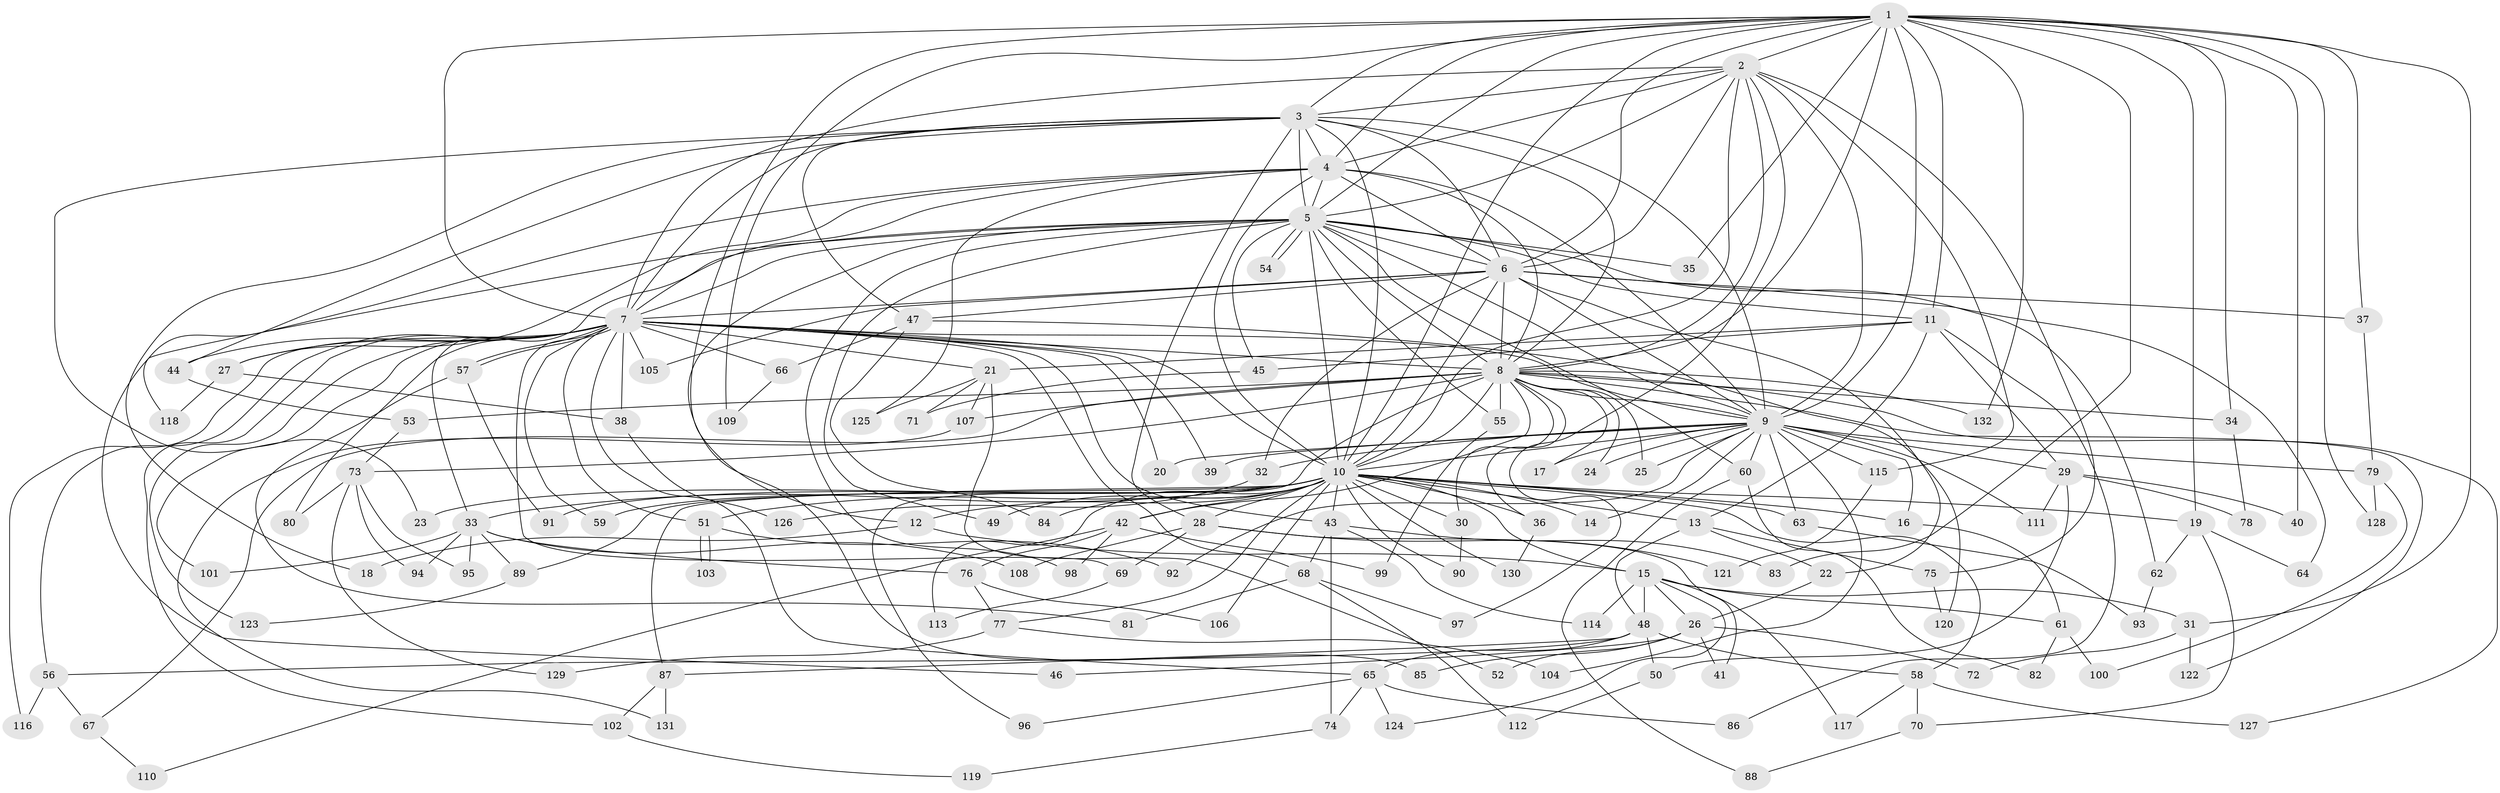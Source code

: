 // Generated by graph-tools (version 1.1) at 2025/13/03/09/25 04:13:42]
// undirected, 132 vertices, 289 edges
graph export_dot {
graph [start="1"]
  node [color=gray90,style=filled];
  1;
  2;
  3;
  4;
  5;
  6;
  7;
  8;
  9;
  10;
  11;
  12;
  13;
  14;
  15;
  16;
  17;
  18;
  19;
  20;
  21;
  22;
  23;
  24;
  25;
  26;
  27;
  28;
  29;
  30;
  31;
  32;
  33;
  34;
  35;
  36;
  37;
  38;
  39;
  40;
  41;
  42;
  43;
  44;
  45;
  46;
  47;
  48;
  49;
  50;
  51;
  52;
  53;
  54;
  55;
  56;
  57;
  58;
  59;
  60;
  61;
  62;
  63;
  64;
  65;
  66;
  67;
  68;
  69;
  70;
  71;
  72;
  73;
  74;
  75;
  76;
  77;
  78;
  79;
  80;
  81;
  82;
  83;
  84;
  85;
  86;
  87;
  88;
  89;
  90;
  91;
  92;
  93;
  94;
  95;
  96;
  97;
  98;
  99;
  100;
  101;
  102;
  103;
  104;
  105;
  106;
  107;
  108;
  109;
  110;
  111;
  112;
  113;
  114;
  115;
  116;
  117;
  118;
  119;
  120;
  121;
  122;
  123;
  124;
  125;
  126;
  127;
  128;
  129;
  130;
  131;
  132;
  1 -- 2;
  1 -- 3;
  1 -- 4;
  1 -- 5;
  1 -- 6;
  1 -- 7;
  1 -- 8;
  1 -- 9;
  1 -- 10;
  1 -- 11;
  1 -- 12;
  1 -- 19;
  1 -- 31;
  1 -- 34;
  1 -- 35;
  1 -- 37;
  1 -- 40;
  1 -- 83;
  1 -- 109;
  1 -- 128;
  1 -- 132;
  2 -- 3;
  2 -- 4;
  2 -- 5;
  2 -- 6;
  2 -- 7;
  2 -- 8;
  2 -- 9;
  2 -- 10;
  2 -- 75;
  2 -- 97;
  2 -- 115;
  3 -- 4;
  3 -- 5;
  3 -- 6;
  3 -- 7;
  3 -- 8;
  3 -- 9;
  3 -- 10;
  3 -- 18;
  3 -- 23;
  3 -- 28;
  3 -- 44;
  3 -- 47;
  4 -- 5;
  4 -- 6;
  4 -- 7;
  4 -- 8;
  4 -- 9;
  4 -- 10;
  4 -- 27;
  4 -- 118;
  4 -- 125;
  5 -- 6;
  5 -- 7;
  5 -- 8;
  5 -- 9;
  5 -- 10;
  5 -- 11;
  5 -- 33;
  5 -- 35;
  5 -- 45;
  5 -- 46;
  5 -- 49;
  5 -- 54;
  5 -- 54;
  5 -- 55;
  5 -- 60;
  5 -- 62;
  5 -- 85;
  5 -- 98;
  6 -- 7;
  6 -- 8;
  6 -- 9;
  6 -- 10;
  6 -- 22;
  6 -- 32;
  6 -- 37;
  6 -- 47;
  6 -- 64;
  6 -- 105;
  7 -- 8;
  7 -- 9;
  7 -- 10;
  7 -- 20;
  7 -- 21;
  7 -- 27;
  7 -- 38;
  7 -- 39;
  7 -- 43;
  7 -- 44;
  7 -- 51;
  7 -- 56;
  7 -- 57;
  7 -- 57;
  7 -- 59;
  7 -- 65;
  7 -- 66;
  7 -- 68;
  7 -- 69;
  7 -- 80;
  7 -- 101;
  7 -- 102;
  7 -- 105;
  7 -- 116;
  7 -- 123;
  8 -- 9;
  8 -- 10;
  8 -- 17;
  8 -- 24;
  8 -- 25;
  8 -- 30;
  8 -- 34;
  8 -- 36;
  8 -- 42;
  8 -- 53;
  8 -- 55;
  8 -- 67;
  8 -- 73;
  8 -- 96;
  8 -- 107;
  8 -- 122;
  8 -- 127;
  8 -- 132;
  9 -- 10;
  9 -- 14;
  9 -- 16;
  9 -- 17;
  9 -- 20;
  9 -- 24;
  9 -- 25;
  9 -- 29;
  9 -- 32;
  9 -- 39;
  9 -- 60;
  9 -- 63;
  9 -- 79;
  9 -- 92;
  9 -- 104;
  9 -- 111;
  9 -- 115;
  10 -- 12;
  10 -- 13;
  10 -- 14;
  10 -- 15;
  10 -- 16;
  10 -- 19;
  10 -- 23;
  10 -- 28;
  10 -- 30;
  10 -- 33;
  10 -- 36;
  10 -- 42;
  10 -- 43;
  10 -- 49;
  10 -- 51;
  10 -- 58;
  10 -- 59;
  10 -- 63;
  10 -- 77;
  10 -- 84;
  10 -- 87;
  10 -- 89;
  10 -- 90;
  10 -- 91;
  10 -- 106;
  10 -- 113;
  10 -- 130;
  11 -- 13;
  11 -- 21;
  11 -- 29;
  11 -- 45;
  11 -- 86;
  12 -- 15;
  12 -- 18;
  13 -- 22;
  13 -- 48;
  13 -- 75;
  15 -- 26;
  15 -- 31;
  15 -- 48;
  15 -- 61;
  15 -- 114;
  15 -- 117;
  15 -- 124;
  16 -- 61;
  19 -- 62;
  19 -- 64;
  19 -- 70;
  21 -- 52;
  21 -- 71;
  21 -- 107;
  21 -- 125;
  22 -- 26;
  26 -- 41;
  26 -- 46;
  26 -- 52;
  26 -- 72;
  26 -- 85;
  27 -- 38;
  27 -- 118;
  28 -- 41;
  28 -- 69;
  28 -- 108;
  28 -- 121;
  29 -- 40;
  29 -- 50;
  29 -- 78;
  29 -- 111;
  30 -- 90;
  31 -- 72;
  31 -- 122;
  32 -- 126;
  33 -- 76;
  33 -- 89;
  33 -- 94;
  33 -- 95;
  33 -- 101;
  33 -- 108;
  34 -- 78;
  36 -- 130;
  37 -- 79;
  38 -- 126;
  42 -- 76;
  42 -- 98;
  42 -- 99;
  42 -- 110;
  43 -- 68;
  43 -- 74;
  43 -- 83;
  43 -- 114;
  44 -- 53;
  45 -- 71;
  47 -- 66;
  47 -- 84;
  47 -- 120;
  48 -- 50;
  48 -- 56;
  48 -- 58;
  48 -- 65;
  48 -- 87;
  50 -- 112;
  51 -- 92;
  51 -- 103;
  51 -- 103;
  53 -- 73;
  55 -- 99;
  56 -- 67;
  56 -- 116;
  57 -- 81;
  57 -- 91;
  58 -- 70;
  58 -- 117;
  58 -- 127;
  60 -- 82;
  60 -- 88;
  61 -- 82;
  61 -- 100;
  62 -- 93;
  63 -- 93;
  65 -- 74;
  65 -- 86;
  65 -- 96;
  65 -- 124;
  66 -- 109;
  67 -- 110;
  68 -- 81;
  68 -- 97;
  68 -- 112;
  69 -- 113;
  70 -- 88;
  73 -- 80;
  73 -- 94;
  73 -- 95;
  73 -- 129;
  74 -- 119;
  75 -- 120;
  76 -- 77;
  76 -- 106;
  77 -- 104;
  77 -- 129;
  79 -- 100;
  79 -- 128;
  87 -- 102;
  87 -- 131;
  89 -- 123;
  102 -- 119;
  107 -- 131;
  115 -- 121;
}

